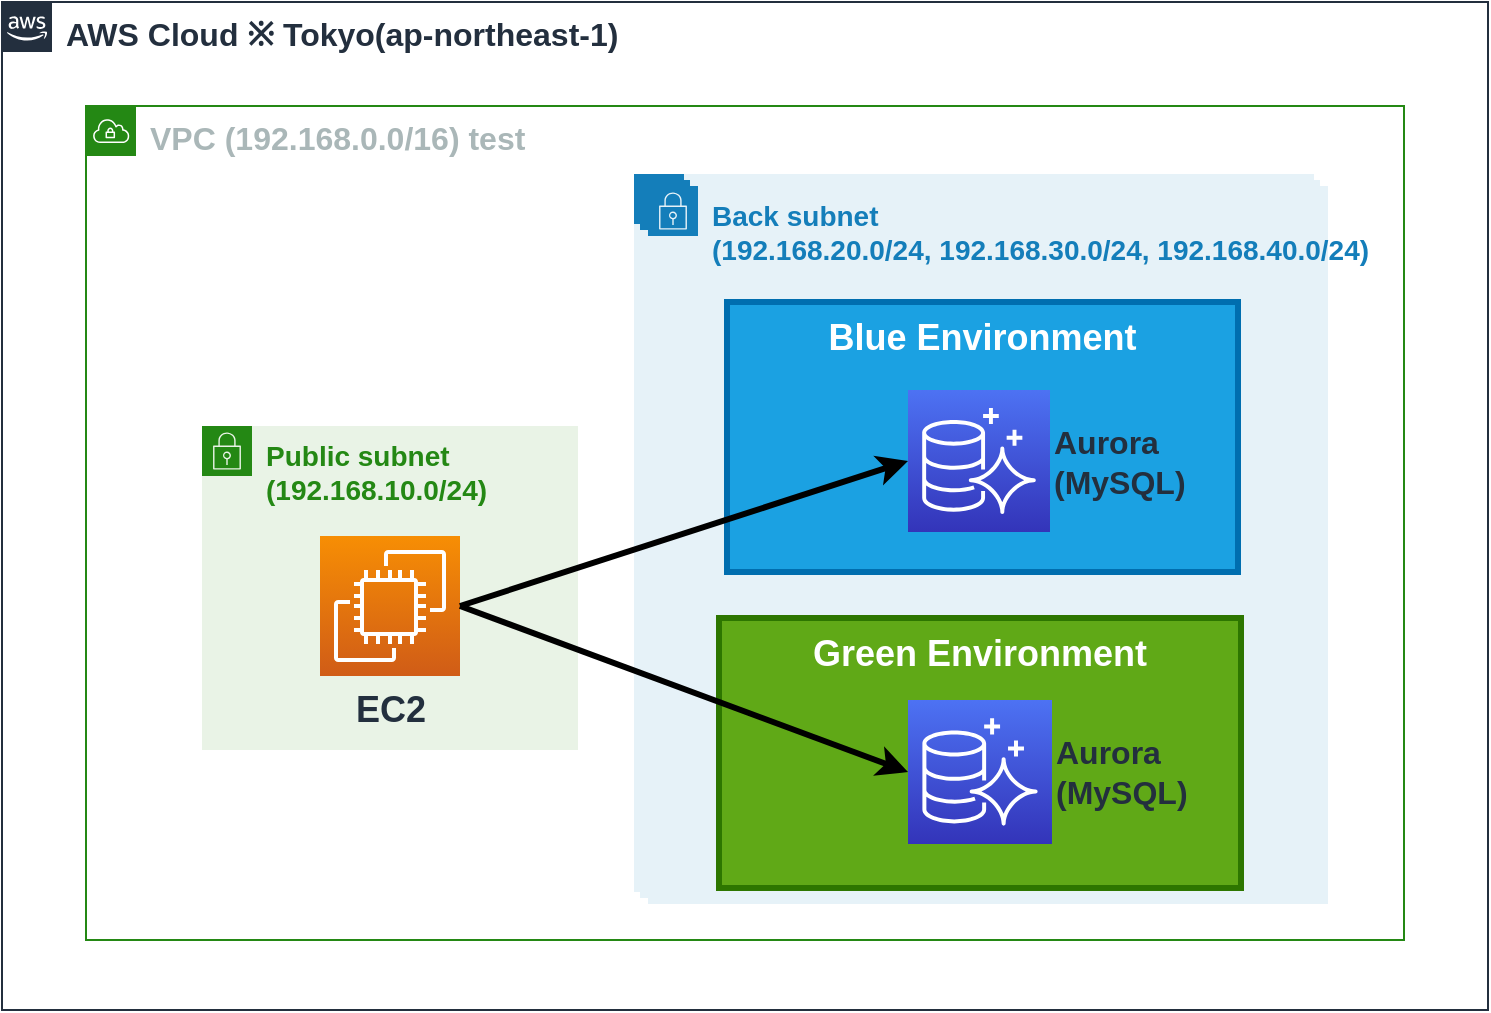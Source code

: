 <mxfile>
    <diagram id="_ngQ1zILR0x6XCviYLqo" name="Page-1">
        <mxGraphModel dx="268" dy="608" grid="0" gridSize="10" guides="1" tooltips="1" connect="1" arrows="1" fold="1" page="1" pageScale="1" pageWidth="1169" pageHeight="827" background="#ffffff" math="0" shadow="0">
            <root>
                <mxCell id="0"/>
                <mxCell id="1" parent="0"/>
                <mxCell id="25" value="AWS Cloud ※ Tokyo(ap-northeast-1)" style="points=[[0,0],[0.25,0],[0.5,0],[0.75,0],[1,0],[1,0.25],[1,0.5],[1,0.75],[1,1],[0.75,1],[0.5,1],[0.25,1],[0,1],[0,0.75],[0,0.5],[0,0.25]];outlineConnect=0;gradientColor=none;html=1;whiteSpace=wrap;fontSize=16;fontStyle=1;container=1;pointerEvents=0;collapsible=0;recursiveResize=0;shape=mxgraph.aws4.group;grIcon=mxgraph.aws4.group_aws_cloud_alt;strokeColor=#232F3E;fillColor=none;verticalAlign=top;align=left;spacingLeft=30;fontColor=#232F3E;dashed=0;" parent="1" vertex="1">
                    <mxGeometry x="213" y="162" width="743" height="504" as="geometry"/>
                </mxCell>
                <mxCell id="24" value="VPC (192.168.0.0/16) test" style="points=[[0,0],[0.25,0],[0.5,0],[0.75,0],[1,0],[1,0.25],[1,0.5],[1,0.75],[1,1],[0.75,1],[0.5,1],[0.25,1],[0,1],[0,0.75],[0,0.5],[0,0.25]];outlineConnect=0;gradientColor=none;html=1;whiteSpace=wrap;fontSize=16;fontStyle=1;container=1;pointerEvents=0;collapsible=0;recursiveResize=0;shape=mxgraph.aws4.group;grIcon=mxgraph.aws4.group_vpc;strokeColor=#248814;fillColor=none;verticalAlign=top;align=left;spacingLeft=30;fontColor=#AAB7B8;dashed=0;" parent="25" vertex="1">
                    <mxGeometry x="42" y="52" width="659" height="417" as="geometry"/>
                </mxCell>
                <mxCell id="19" value="&lt;font style=&quot;font-size: 14px;&quot;&gt;Back subnet&lt;/font&gt;" style="points=[[0,0],[0.25,0],[0.5,0],[0.75,0],[1,0],[1,0.25],[1,0.5],[1,0.75],[1,1],[0.75,1],[0.5,1],[0.25,1],[0,1],[0,0.75],[0,0.5],[0,0.25]];outlineConnect=0;gradientColor=none;html=1;whiteSpace=wrap;fontSize=12;fontStyle=0;container=1;pointerEvents=0;collapsible=0;recursiveResize=0;shape=mxgraph.aws4.group;grIcon=mxgraph.aws4.group_security_group;grStroke=0;strokeColor=#147EBA;fillColor=#E6F2F8;verticalAlign=top;align=left;spacingLeft=30;fontColor=#147EBA;dashed=0;" parent="25" vertex="1">
                    <mxGeometry x="316" y="86" width="340" height="359" as="geometry"/>
                </mxCell>
                <mxCell id="34" value="&lt;font style=&quot;font-size: 14px;&quot;&gt;Public subnet&lt;br&gt;(192.168.10.0/24)&lt;br&gt;&lt;/font&gt;" style="points=[[0,0],[0.25,0],[0.5,0],[0.75,0],[1,0],[1,0.25],[1,0.5],[1,0.75],[1,1],[0.75,1],[0.5,1],[0.25,1],[0,1],[0,0.75],[0,0.5],[0,0.25]];outlineConnect=0;gradientColor=none;html=1;whiteSpace=wrap;fontSize=12;fontStyle=1;container=1;pointerEvents=0;collapsible=0;recursiveResize=0;shape=mxgraph.aws4.group;grIcon=mxgraph.aws4.group_security_group;grStroke=0;strokeColor=#248814;fillColor=#E9F3E6;verticalAlign=top;align=left;spacingLeft=30;fontColor=#248814;dashed=0;" parent="25" vertex="1">
                    <mxGeometry x="100" y="212" width="188" height="162" as="geometry"/>
                </mxCell>
                <mxCell id="36" value="&lt;b&gt;&lt;font style=&quot;font-size: 18px;&quot;&gt;EC2&lt;/font&gt;&lt;/b&gt;" style="sketch=0;points=[[0,0,0],[0.25,0,0],[0.5,0,0],[0.75,0,0],[1,0,0],[0,1,0],[0.25,1,0],[0.5,1,0],[0.75,1,0],[1,1,0],[0,0.25,0],[0,0.5,0],[0,0.75,0],[1,0.25,0],[1,0.5,0],[1,0.75,0]];outlineConnect=0;fontColor=#232F3E;gradientColor=#F78E04;gradientDirection=north;fillColor=#D05C17;strokeColor=#ffffff;dashed=0;verticalLabelPosition=bottom;verticalAlign=top;align=center;html=1;fontSize=12;fontStyle=0;aspect=fixed;shape=mxgraph.aws4.resourceIcon;resIcon=mxgraph.aws4.ec2;" parent="34" vertex="1">
                    <mxGeometry x="59" y="55" width="70" height="70" as="geometry"/>
                </mxCell>
                <mxCell id="39" value="&lt;font style=&quot;font-size: 14px;&quot;&gt;Back subnet&lt;/font&gt;" style="points=[[0,0],[0.25,0],[0.5,0],[0.75,0],[1,0],[1,0.25],[1,0.5],[1,0.75],[1,1],[0.75,1],[0.5,1],[0.25,1],[0,1],[0,0.75],[0,0.5],[0,0.25]];outlineConnect=0;gradientColor=none;html=1;whiteSpace=wrap;fontSize=12;fontStyle=0;container=1;pointerEvents=0;collapsible=0;recursiveResize=0;shape=mxgraph.aws4.group;grIcon=mxgraph.aws4.group_security_group;grStroke=0;strokeColor=#147EBA;fillColor=#E6F2F8;verticalAlign=top;align=left;spacingLeft=30;fontColor=#147EBA;dashed=0;" parent="25" vertex="1">
                    <mxGeometry x="319" y="89" width="340" height="359" as="geometry"/>
                </mxCell>
                <mxCell id="41" value="&lt;font style=&quot;&quot;&gt;&lt;span style=&quot;font-size: 14px;&quot;&gt;Back subnet (&lt;/span&gt;&lt;span style=&quot;background-color: initial; font-size: 14px;&quot;&gt;192.168.20.0/24,&amp;nbsp;&lt;/span&gt;&lt;span style=&quot;background-color: initial; font-size: 14px;&quot;&gt;192.168.30.0/24,&amp;nbsp;&lt;/span&gt;&lt;span style=&quot;background-color: initial; font-size: 14px;&quot;&gt;192.168.40.0/24&lt;/span&gt;&lt;span style=&quot;font-size: 14px;&quot;&gt;)&lt;/span&gt;&lt;/font&gt;" style="points=[[0,0],[0.25,0],[0.5,0],[0.75,0],[1,0],[1,0.25],[1,0.5],[1,0.75],[1,1],[0.75,1],[0.5,1],[0.25,1],[0,1],[0,0.75],[0,0.5],[0,0.25]];outlineConnect=0;gradientColor=none;html=1;whiteSpace=wrap;fontSize=12;fontStyle=1;container=1;pointerEvents=0;collapsible=0;recursiveResize=0;shape=mxgraph.aws4.group;grIcon=mxgraph.aws4.group_security_group;grStroke=0;strokeColor=#147EBA;fillColor=#E6F2F8;verticalAlign=top;align=left;spacingLeft=30;fontColor=#147EBA;dashed=0;" parent="25" vertex="1">
                    <mxGeometry x="323" y="92" width="340" height="359" as="geometry"/>
                </mxCell>
                <mxCell id="45" value="Blue Environment" style="fillColor=#1ba1e2;strokeColor=#006EAF;verticalAlign=top;fontStyle=1;fontColor=#ffffff;fontSize=18;strokeWidth=3;" parent="41" vertex="1">
                    <mxGeometry x="39.5" y="58" width="255.5" height="135" as="geometry"/>
                </mxCell>
                <mxCell id="43" value="&lt;b style=&quot;font-size: 16px;&quot;&gt;Aurora &lt;br&gt;(MySQL)&lt;/b&gt;" style="sketch=0;points=[[0,0,0],[0.25,0,0],[0.5,0,0],[0.75,0,0],[1,0,0],[0,1,0],[0.25,1,0],[0.5,1,0],[0.75,1,0],[1,1,0],[0,0.25,0],[0,0.5,0],[0,0.75,0],[1,0.25,0],[1,0.5,0],[1,0.75,0]];outlineConnect=0;fontColor=#232F3E;gradientColor=#4D72F3;gradientDirection=north;fillColor=#3334B9;strokeColor=#ffffff;dashed=0;verticalLabelPosition=middle;verticalAlign=middle;align=left;html=1;fontSize=16;fontStyle=0;aspect=fixed;shape=mxgraph.aws4.resourceIcon;resIcon=mxgraph.aws4.aurora;labelPosition=right;" parent="41" vertex="1">
                    <mxGeometry x="130" y="102" width="71" height="71" as="geometry"/>
                </mxCell>
                <mxCell id="46" value="Green Environment" style="fillColor=#60a917;strokeColor=#2D7600;verticalAlign=top;fontStyle=1;fontColor=#ffffff;fontSize=18;strokeWidth=3;" parent="41" vertex="1">
                    <mxGeometry x="35.5" y="216" width="261" height="135" as="geometry"/>
                </mxCell>
                <mxCell id="47" value="&lt;b style=&quot;font-size: 16px; text-align: left;&quot;&gt;Aurora&lt;br&gt;(MySQL)&lt;/b&gt;" style="sketch=0;points=[[0,0,0],[0.25,0,0],[0.5,0,0],[0.75,0,0],[1,0,0],[0,1,0],[0.25,1,0],[0.5,1,0],[0.75,1,0],[1,1,0],[0,0.25,0],[0,0.5,0],[0,0.75,0],[1,0.25,0],[1,0.5,0],[1,0.75,0]];outlineConnect=0;fontColor=#232F3E;gradientColor=#4D72F3;gradientDirection=north;fillColor=#3334B9;strokeColor=#ffffff;dashed=0;verticalLabelPosition=middle;verticalAlign=middle;align=left;html=1;fontSize=12;fontStyle=0;aspect=fixed;shape=mxgraph.aws4.resourceIcon;resIcon=mxgraph.aws4.aurora;labelPosition=right;" parent="41" vertex="1">
                    <mxGeometry x="130" y="257" width="72" height="72" as="geometry"/>
                </mxCell>
                <mxCell id="49" style="edgeStyle=none;html=1;fontSize=16;fontColor=#3399FF;entryX=0;entryY=0.5;entryDx=0;entryDy=0;entryPerimeter=0;strokeWidth=3;strokeColor=#000000;exitX=1;exitY=0.5;exitDx=0;exitDy=0;exitPerimeter=0;" parent="25" source="36" target="43" edge="1">
                    <mxGeometry relative="1" as="geometry"/>
                </mxCell>
                <mxCell id="50" style="edgeStyle=none;html=1;entryX=0;entryY=0.5;entryDx=0;entryDy=0;entryPerimeter=0;strokeColor=#000000;strokeWidth=3;fontSize=16;fontColor=#3399FF;exitX=1;exitY=0.5;exitDx=0;exitDy=0;exitPerimeter=0;" parent="25" source="36" target="47" edge="1">
                    <mxGeometry relative="1" as="geometry"/>
                </mxCell>
            </root>
        </mxGraphModel>
    </diagram>
</mxfile>